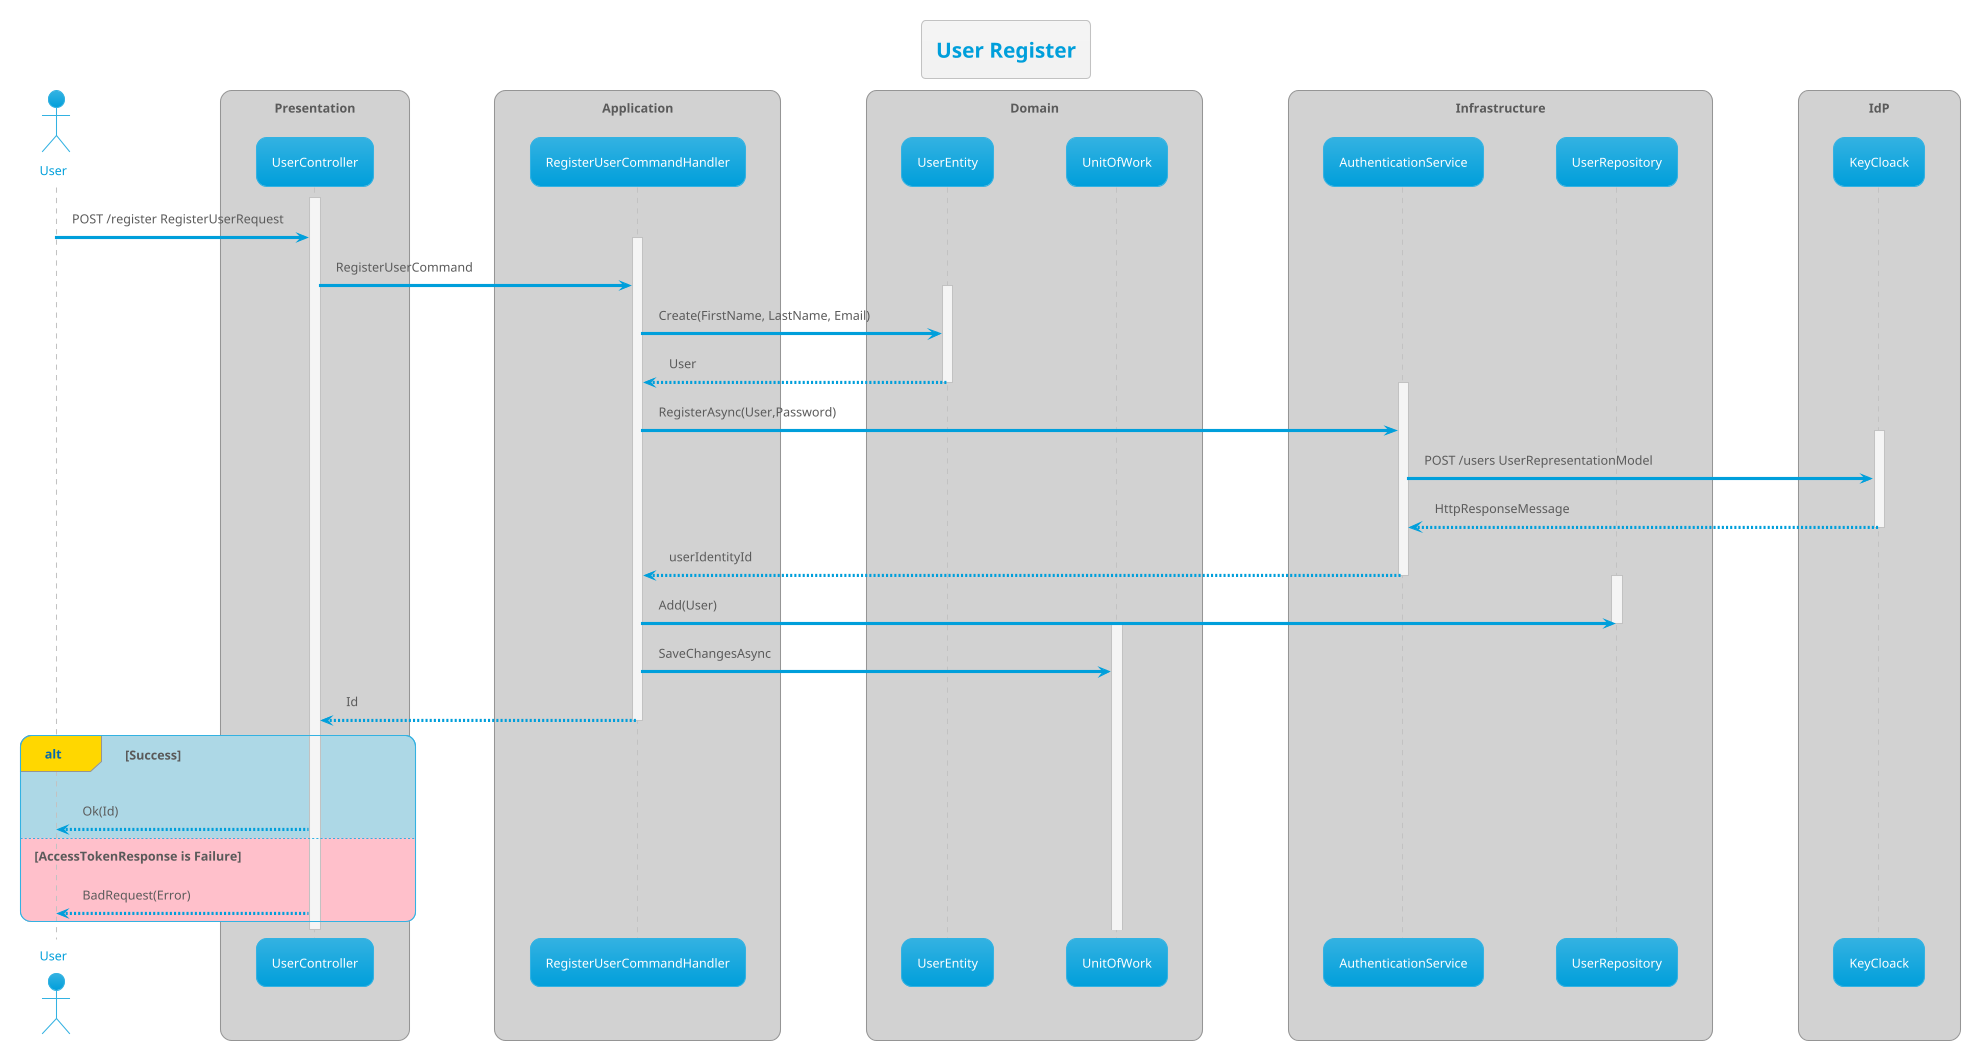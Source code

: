 @startuml User Register
!theme bluegray

title User Register

actor User 
box "Presentation"
    participant UserController
end box
box "Application"
    participant RegisterUserCommandHandler
end box
box "Domain"
    participant UserEntity
    participant UnitOfWork
end box
box "Infrastructure"
    participant AuthenticationService
    participant UserRepository
end box
box IdP
    participant KeyCloack
end box
     
activate UserController
    User -> UserController: POST /register RegisterUserRequest

    activate RegisterUserCommandHandler
        UserController -> RegisterUserCommandHandler: RegisterUserCommand
        
        activate UserEntity
            RegisterUserCommandHandler -> UserEntity: Create(FirstName, LastName, Email)
            UserEntity --> RegisterUserCommandHandler: User
        deactivate UserEntity
        
        activate AuthenticationService
            RegisterUserCommandHandler -> AuthenticationService: RegisterAsync(User,Password)
            activate KeyCloack
                AuthenticationService -> KeyCloack: POST /users UserRepresentationModel
                KeyCloack --> AuthenticationService: HttpResponseMessage
            deactivate KeyCloack
            AuthenticationService --> RegisterUserCommandHandler: userIdentityId
        deactivate AuthenticationService
        
        activate UserRepository
            RegisterUserCommandHandler -> UserRepository: Add(User)
        deactivate UserRepository
        activate UnitOfWork
            RegisterUserCommandHandler -> UnitOfWork: SaveChangesAsync
        deactivate 

        RegisterUserCommandHandler --> UserController: Id
    deactivate RegisterUserCommandHandler
    
    alt#Gold #LightBlue Success
        UserController --> User: Ok(Id)
    else #Pink AccessTokenResponse is Failure
        UserController --> User: BadRequest(Error)
    end
deactivate UserController

@enduml